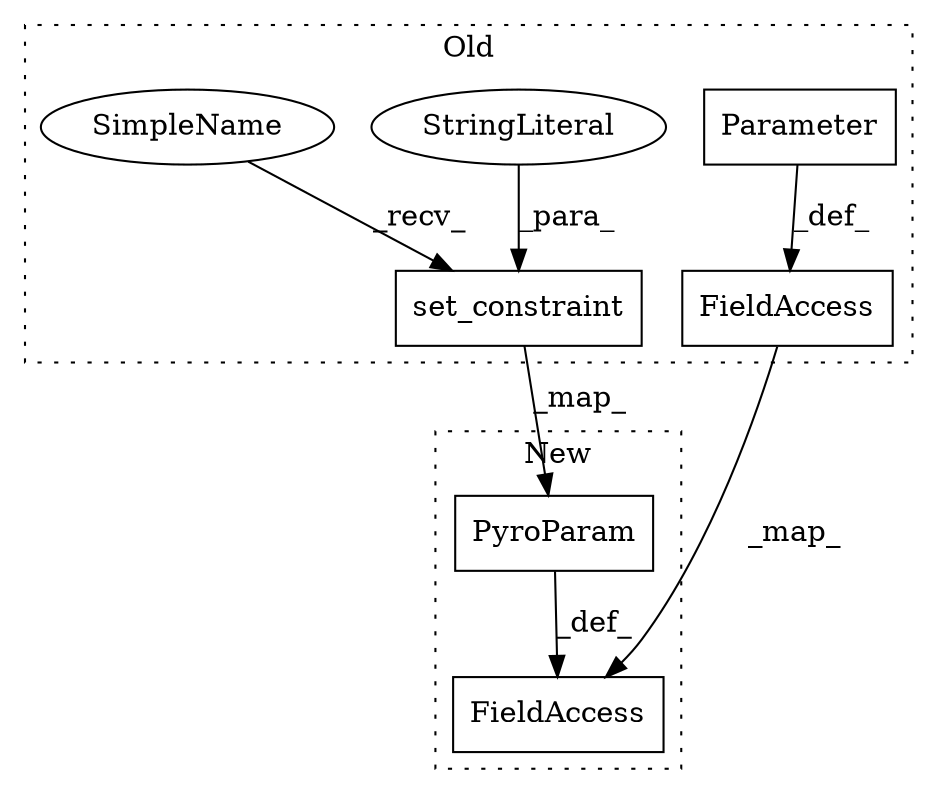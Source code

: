 digraph G {
subgraph cluster0 {
1 [label="set_constraint" a="32" s="1152,1198" l="15,1" shape="box"];
3 [label="FieldAccess" a="22" s="1108" l="13" shape="box"];
5 [label="Parameter" a="32" s="1122,1140" l="10,1" shape="box"];
6 [label="StringLiteral" a="45" s="1167" l="10" shape="ellipse"];
7 [label="SimpleName" a="42" s="1147" l="4" shape="ellipse"];
label = "Old";
style="dotted";
}
subgraph cluster1 {
2 [label="PyroParam" a="32" s="1179,1218" l="10,1" shape="box"];
4 [label="FieldAccess" a="22" s="1165" l="13" shape="box"];
label = "New";
style="dotted";
}
1 -> 2 [label="_map_"];
2 -> 4 [label="_def_"];
3 -> 4 [label="_map_"];
5 -> 3 [label="_def_"];
6 -> 1 [label="_para_"];
7 -> 1 [label="_recv_"];
}